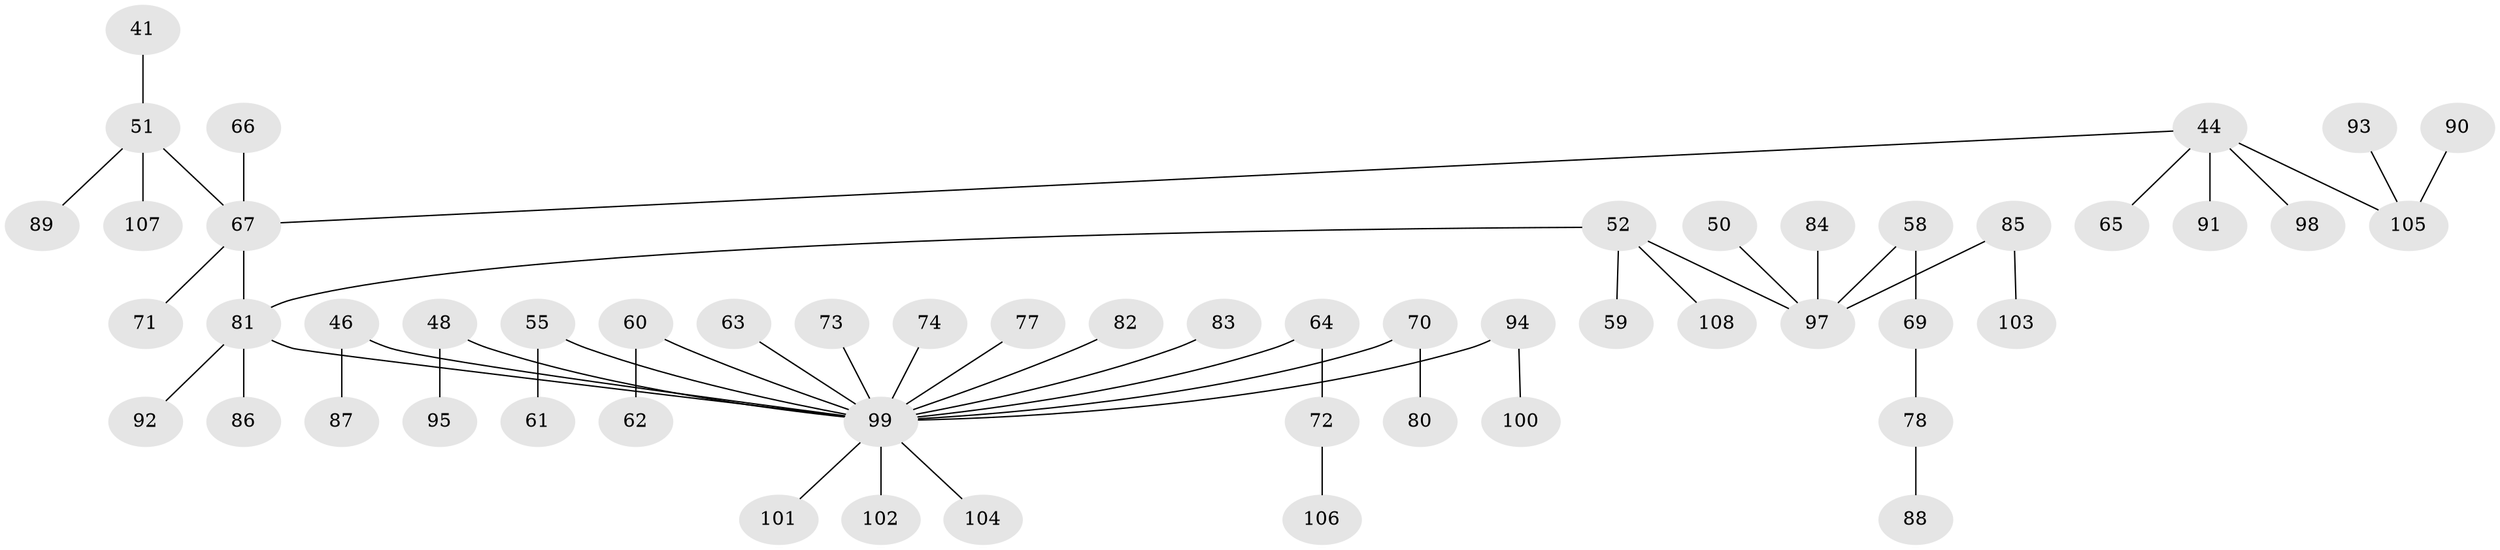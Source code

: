 // original degree distribution, {6: 0.009259259259259259, 3: 0.14814814814814814, 1: 0.4722222222222222, 4: 0.06481481481481481, 2: 0.25925925925925924, 5: 0.046296296296296294}
// Generated by graph-tools (version 1.1) at 2025/55/03/04/25 21:55:42]
// undirected, 54 vertices, 53 edges
graph export_dot {
graph [start="1"]
  node [color=gray90,style=filled];
  41;
  44 [super="+36"];
  46;
  48;
  50;
  51 [super="+27+28+38"];
  52 [super="+40"];
  55;
  58;
  59;
  60;
  61;
  62;
  63;
  64 [super="+39+49+56"];
  65;
  66;
  67 [super="+14"];
  69;
  70;
  71;
  72;
  73;
  74;
  77;
  78;
  80;
  81 [super="+54+47+79"];
  82;
  83;
  84;
  85;
  86;
  87;
  88;
  89;
  90;
  91;
  92;
  93;
  94;
  95;
  97 [super="+76+68"];
  98;
  99 [super="+33+75+96"];
  100;
  101;
  102;
  103;
  104;
  105 [super="+34"];
  106;
  107;
  108;
  41 -- 51;
  44 -- 98;
  44 -- 65;
  44 -- 67;
  44 -- 91;
  44 -- 105;
  46 -- 87;
  46 -- 99;
  48 -- 95;
  48 -- 99;
  50 -- 97;
  51 -- 89;
  51 -- 107;
  51 -- 67;
  52 -- 97;
  52 -- 81;
  52 -- 59;
  52 -- 108;
  55 -- 61;
  55 -- 99;
  58 -- 69;
  58 -- 97;
  60 -- 62;
  60 -- 99;
  63 -- 99;
  64 -- 72;
  64 -- 99;
  66 -- 67;
  67 -- 71;
  67 -- 81;
  69 -- 78;
  70 -- 80;
  70 -- 99;
  72 -- 106;
  73 -- 99;
  74 -- 99;
  77 -- 99;
  78 -- 88;
  81 -- 92;
  81 -- 99;
  81 -- 86;
  82 -- 99;
  83 -- 99;
  84 -- 97;
  85 -- 103;
  85 -- 97;
  90 -- 105;
  93 -- 105;
  94 -- 100;
  94 -- 99;
  99 -- 101;
  99 -- 102;
  99 -- 104;
}
